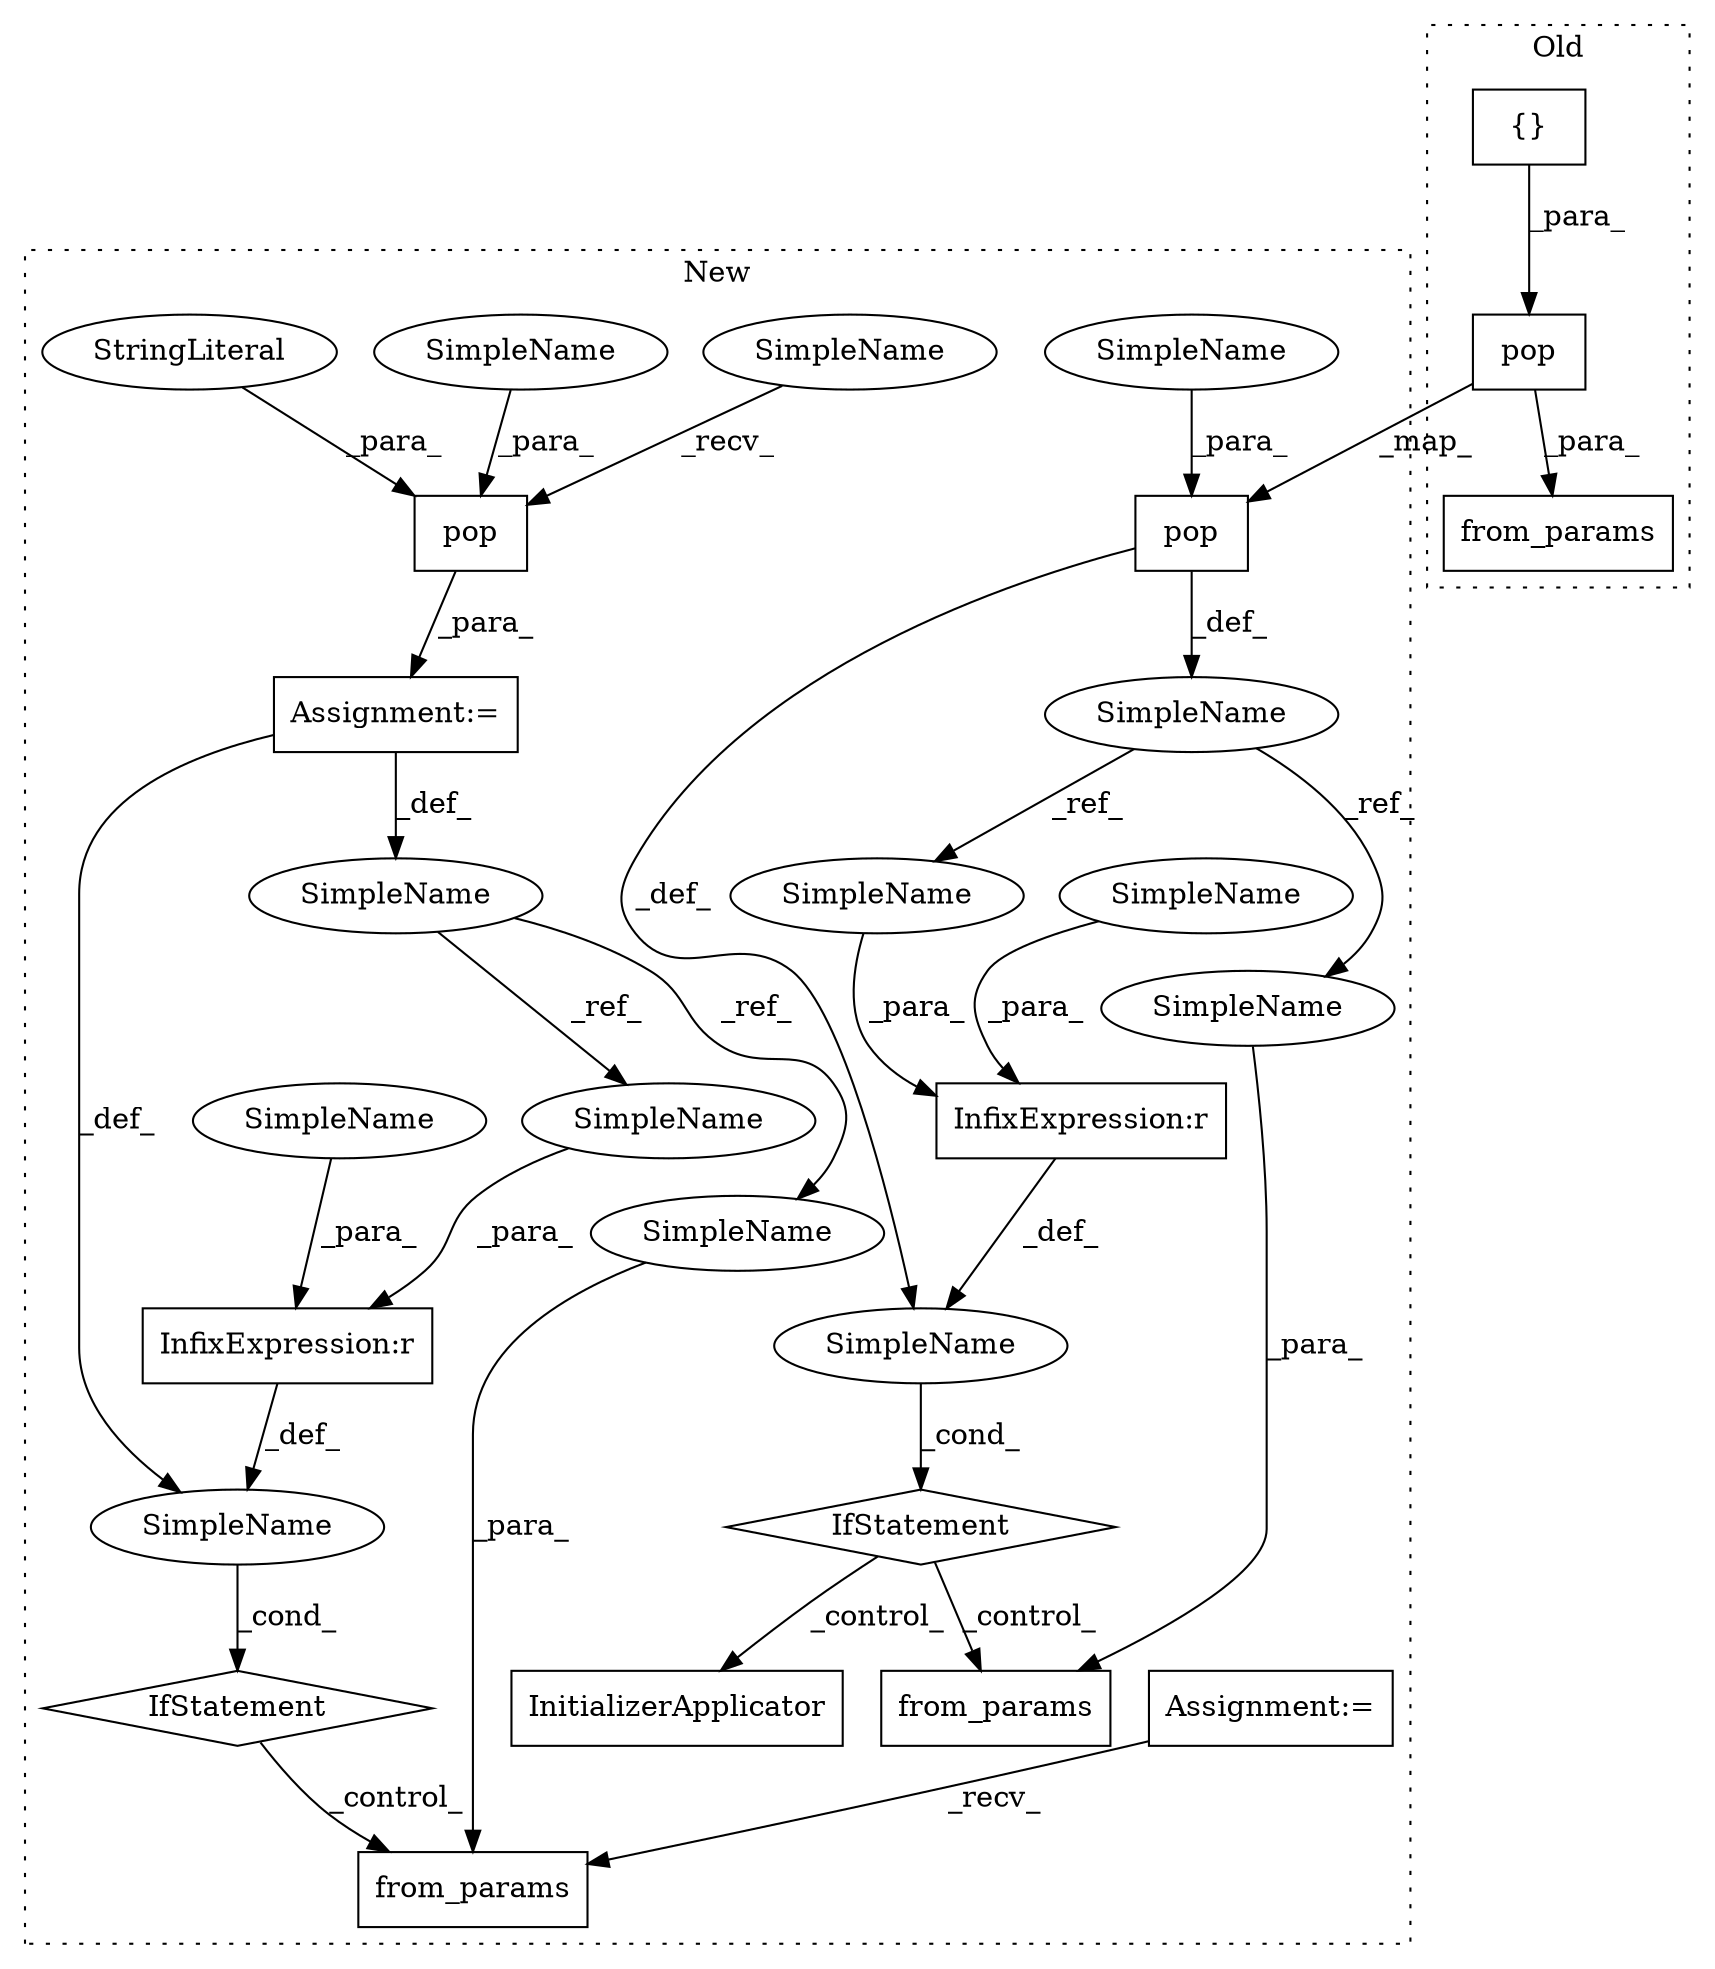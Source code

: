 digraph G {
subgraph cluster0 {
1 [label="from_params" a="32" s="13564,13613" l="12,1" shape="box"];
7 [label="pop" a="32" s="13583,13612" l="4,1" shape="box"];
10 [label="{}" a="4" s="13610" l="2" shape="box"];
label = "Old";
style="dotted";
}
subgraph cluster1 {
2 [label="IfStatement" a="25" s="14273" l="3" shape="diamond"];
3 [label="Assignment:=" a="7" s="14087" l="1" shape="box"];
4 [label="pop" a="32" s="14095,14117" l="4,1" shape="box"];
5 [label="InfixExpression:r" a="27" s="14264" l="4" shape="box"];
6 [label="StringLiteral" a="45" s="14099" l="13" shape="ellipse"];
8 [label="pop" a="32" s="14048,14070" l="4,1" shape="box"];
9 [label="from_params" a="32" s="14298,14320" l="12,1" shape="box"];
11 [label="InfixExpression:r" a="27" s="14149" l="4" shape="box"];
12 [label="from_params" a="32" s="14183,14206" l="12,1" shape="box"];
13 [label="SimpleName" a="42" s="" l="" shape="ellipse"];
14 [label="InitializerApplicator" a="32" s="14210" l="23" shape="box"];
15 [label="IfStatement" a="25" s="14158" l="3" shape="diamond"];
16 [label="SimpleName" a="42" s="14077" l="10" shape="ellipse"];
17 [label="SimpleName" a="42" s="14029" l="11" shape="ellipse"];
18 [label="SimpleName" a="42" s="" l="" shape="ellipse"];
19 [label="Assignment:=" a="7" s="12089" l="21" shape="box"];
20 [label="SimpleName" a="42" s="14310" l="10" shape="ellipse"];
21 [label="SimpleName" a="42" s="14254" l="10" shape="ellipse"];
22 [label="SimpleName" a="42" s="14088" l="6" shape="ellipse"];
23 [label="SimpleName" a="42" s="14066" l="4" shape="ellipse"];
24 [label="SimpleName" a="42" s="14113" l="4" shape="ellipse"];
25 [label="SimpleName" a="42" s="14153" l="4" shape="ellipse"];
26 [label="SimpleName" a="42" s="14268" l="4" shape="ellipse"];
27 [label="SimpleName" a="42" s="14138" l="11" shape="ellipse"];
28 [label="SimpleName" a="42" s="14195" l="11" shape="ellipse"];
label = "New";
style="dotted";
}
2 -> 9 [label="_control_"];
3 -> 18 [label="_def_"];
3 -> 16 [label="_def_"];
4 -> 3 [label="_para_"];
5 -> 18 [label="_def_"];
6 -> 4 [label="_para_"];
7 -> 1 [label="_para_"];
7 -> 8 [label="_map_"];
8 -> 17 [label="_def_"];
8 -> 13 [label="_def_"];
10 -> 7 [label="_para_"];
11 -> 13 [label="_def_"];
13 -> 15 [label="_cond_"];
15 -> 12 [label="_control_"];
15 -> 14 [label="_control_"];
16 -> 21 [label="_ref_"];
16 -> 20 [label="_ref_"];
17 -> 27 [label="_ref_"];
17 -> 28 [label="_ref_"];
18 -> 2 [label="_cond_"];
19 -> 9 [label="_recv_"];
20 -> 9 [label="_para_"];
21 -> 5 [label="_para_"];
22 -> 4 [label="_recv_"];
23 -> 8 [label="_para_"];
24 -> 4 [label="_para_"];
25 -> 11 [label="_para_"];
26 -> 5 [label="_para_"];
27 -> 11 [label="_para_"];
28 -> 12 [label="_para_"];
}